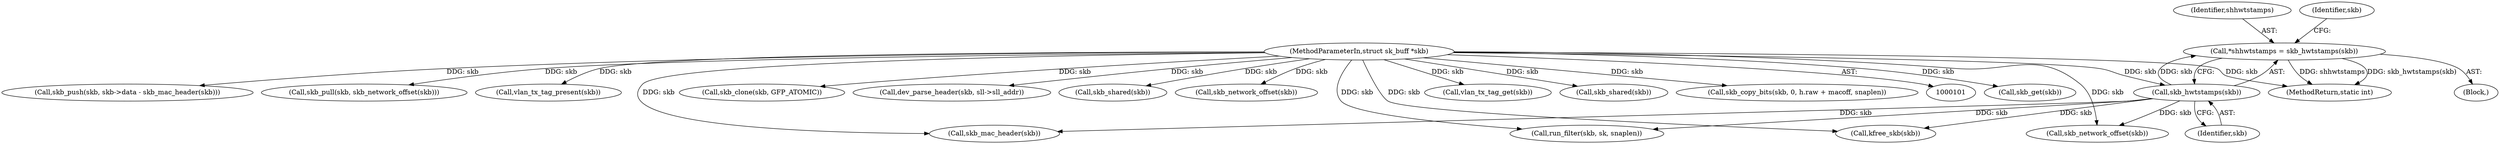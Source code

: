 digraph "0_linux_13fcb7bd322164c67926ffe272846d4860196dc6_0@pointer" {
"1000141" [label="(Call,*shhwtstamps = skb_hwtstamps(skb))"];
"1000143" [label="(Call,skb_hwtstamps(skb))"];
"1000102" [label="(MethodParameterIn,struct sk_buff *skb)"];
"1000326" [label="(Call,skb_get(skb))"];
"1000142" [label="(Identifier,shhwtstamps)"];
"1000102" [label="(MethodParameterIn,struct sk_buff *skb)"];
"1000106" [label="(Block,)"];
"1000144" [label="(Identifier,skb)"];
"1000180" [label="(Call,skb_push(skb, skb->data - skb_mac_header(skb)))"];
"1000196" [label="(Call,skb_pull(skb, skb_network_offset(skb)))"];
"1000816" [label="(Call,kfree_skb(skb))"];
"1000649" [label="(Call,vlan_tx_tag_present(skb))"];
"1000141" [label="(Call,*shhwtstamps = skb_hwtstamps(skb))"];
"1000840" [label="(MethodReturn,static int)"];
"1000319" [label="(Call,skb_clone(skb, GFP_ATOMIC))"];
"1000701" [label="(Call,dev_parse_header(skb, sll->sll_addr))"];
"1000186" [label="(Call,skb_mac_header(skb))"];
"1000802" [label="(Call,skb_shared(skb))"];
"1000257" [label="(Call,skb_network_offset(skb))"];
"1000216" [label="(Call,run_filter(skb, sk, snaplen))"];
"1000198" [label="(Call,skb_network_offset(skb))"];
"1000148" [label="(Identifier,skb)"];
"1000143" [label="(Call,skb_hwtstamps(skb))"];
"1000658" [label="(Call,vlan_tx_tag_get(skb))"];
"1000314" [label="(Call,skb_shared(skb))"];
"1000420" [label="(Call,skb_copy_bits(skb, 0, h.raw + macoff, snaplen))"];
"1000141" -> "1000106"  [label="AST: "];
"1000141" -> "1000143"  [label="CFG: "];
"1000142" -> "1000141"  [label="AST: "];
"1000143" -> "1000141"  [label="AST: "];
"1000148" -> "1000141"  [label="CFG: "];
"1000141" -> "1000840"  [label="DDG: shhwtstamps"];
"1000141" -> "1000840"  [label="DDG: skb_hwtstamps(skb)"];
"1000143" -> "1000141"  [label="DDG: skb"];
"1000143" -> "1000144"  [label="CFG: "];
"1000144" -> "1000143"  [label="AST: "];
"1000102" -> "1000143"  [label="DDG: skb"];
"1000143" -> "1000186"  [label="DDG: skb"];
"1000143" -> "1000198"  [label="DDG: skb"];
"1000143" -> "1000216"  [label="DDG: skb"];
"1000143" -> "1000816"  [label="DDG: skb"];
"1000102" -> "1000101"  [label="AST: "];
"1000102" -> "1000840"  [label="DDG: skb"];
"1000102" -> "1000180"  [label="DDG: skb"];
"1000102" -> "1000186"  [label="DDG: skb"];
"1000102" -> "1000196"  [label="DDG: skb"];
"1000102" -> "1000198"  [label="DDG: skb"];
"1000102" -> "1000216"  [label="DDG: skb"];
"1000102" -> "1000257"  [label="DDG: skb"];
"1000102" -> "1000314"  [label="DDG: skb"];
"1000102" -> "1000319"  [label="DDG: skb"];
"1000102" -> "1000326"  [label="DDG: skb"];
"1000102" -> "1000420"  [label="DDG: skb"];
"1000102" -> "1000649"  [label="DDG: skb"];
"1000102" -> "1000658"  [label="DDG: skb"];
"1000102" -> "1000701"  [label="DDG: skb"];
"1000102" -> "1000802"  [label="DDG: skb"];
"1000102" -> "1000816"  [label="DDG: skb"];
}
